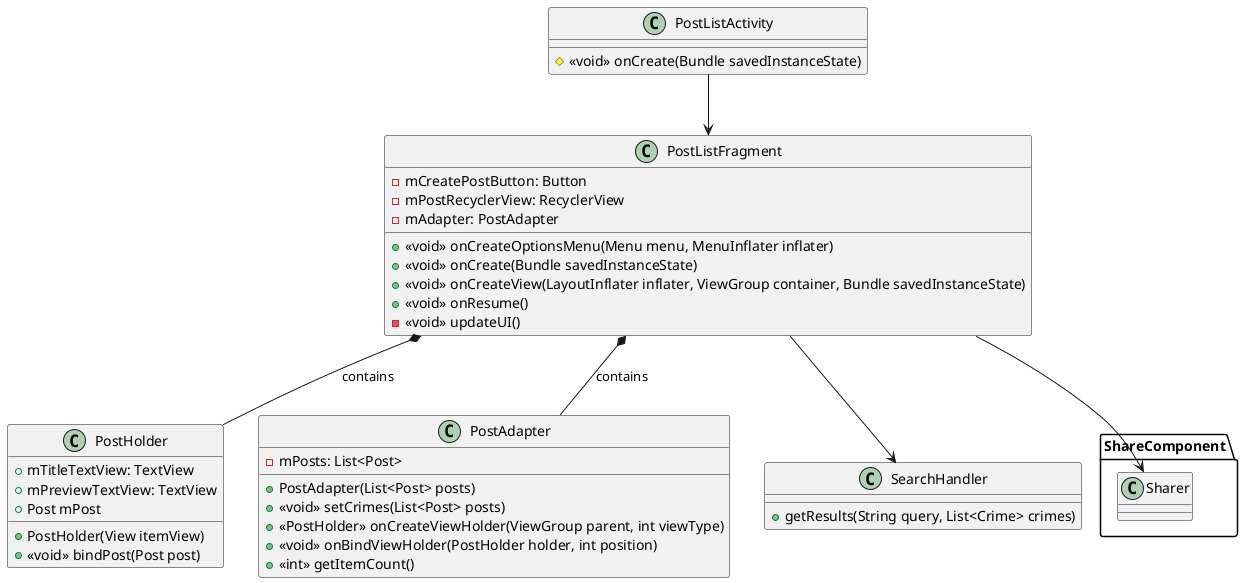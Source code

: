 @startuml
' Post List Component

    class PostListActivity {
        # <<void>> onCreate(Bundle savedInstanceState)
    }

    class PostListFragment {
        - mCreatePostButton: Button
        - mPostRecyclerView: RecyclerView
        - mAdapter: PostAdapter
        + <<void>> onCreateOptionsMenu(Menu menu, MenuInflater inflater)
        + <<void>> onCreate(Bundle savedInstanceState)
        + <<void>> onCreateView(LayoutInflater inflater, ViewGroup container, Bundle savedInstanceState)
        + <<void>> onResume()
        - <<void>> updateUI()
    }

    class PostHolder {
        + mTitleTextView: TextView
        + mPreviewTextView: TextView
        + Post mPost
        + PostHolder(View itemView)
        + <<void>> bindPost(Post post)
    }

    class PostAdapter {
        - mPosts: List<Post>
        + PostAdapter(List<Post> posts)
        + <<void>> setCrimes(List<Post> posts)
        + <<PostHolder>> onCreateViewHolder(ViewGroup parent, int viewType)
        + <<void>> onBindViewHolder(PostHolder holder, int position)
        + <<int>> getItemCount()
    }

    class SearchHandler {
        + getResults(String query, List<Crime> crimes)
    }

    namespace ShareComponent {
        class Sharer
    }

    PostListActivity --> PostListFragment
    PostListFragment --> SearchHandler
    PostListFragment *-- PostHolder : "contains"
    PostListFragment *-- PostAdapter : "contains"
    PostListFragment --> Sharer
@enduml
